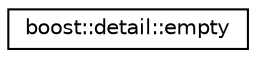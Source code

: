 digraph "Graphical Class Hierarchy"
{
  edge [fontname="Helvetica",fontsize="10",labelfontname="Helvetica",labelfontsize="10"];
  node [fontname="Helvetica",fontsize="10",shape=record];
  rankdir="LR";
  Node1 [label="boost::detail::empty",height=0.2,width=0.4,color="black", fillcolor="white", style="filled",URL="$structboost_1_1detail_1_1empty.html"];
}
